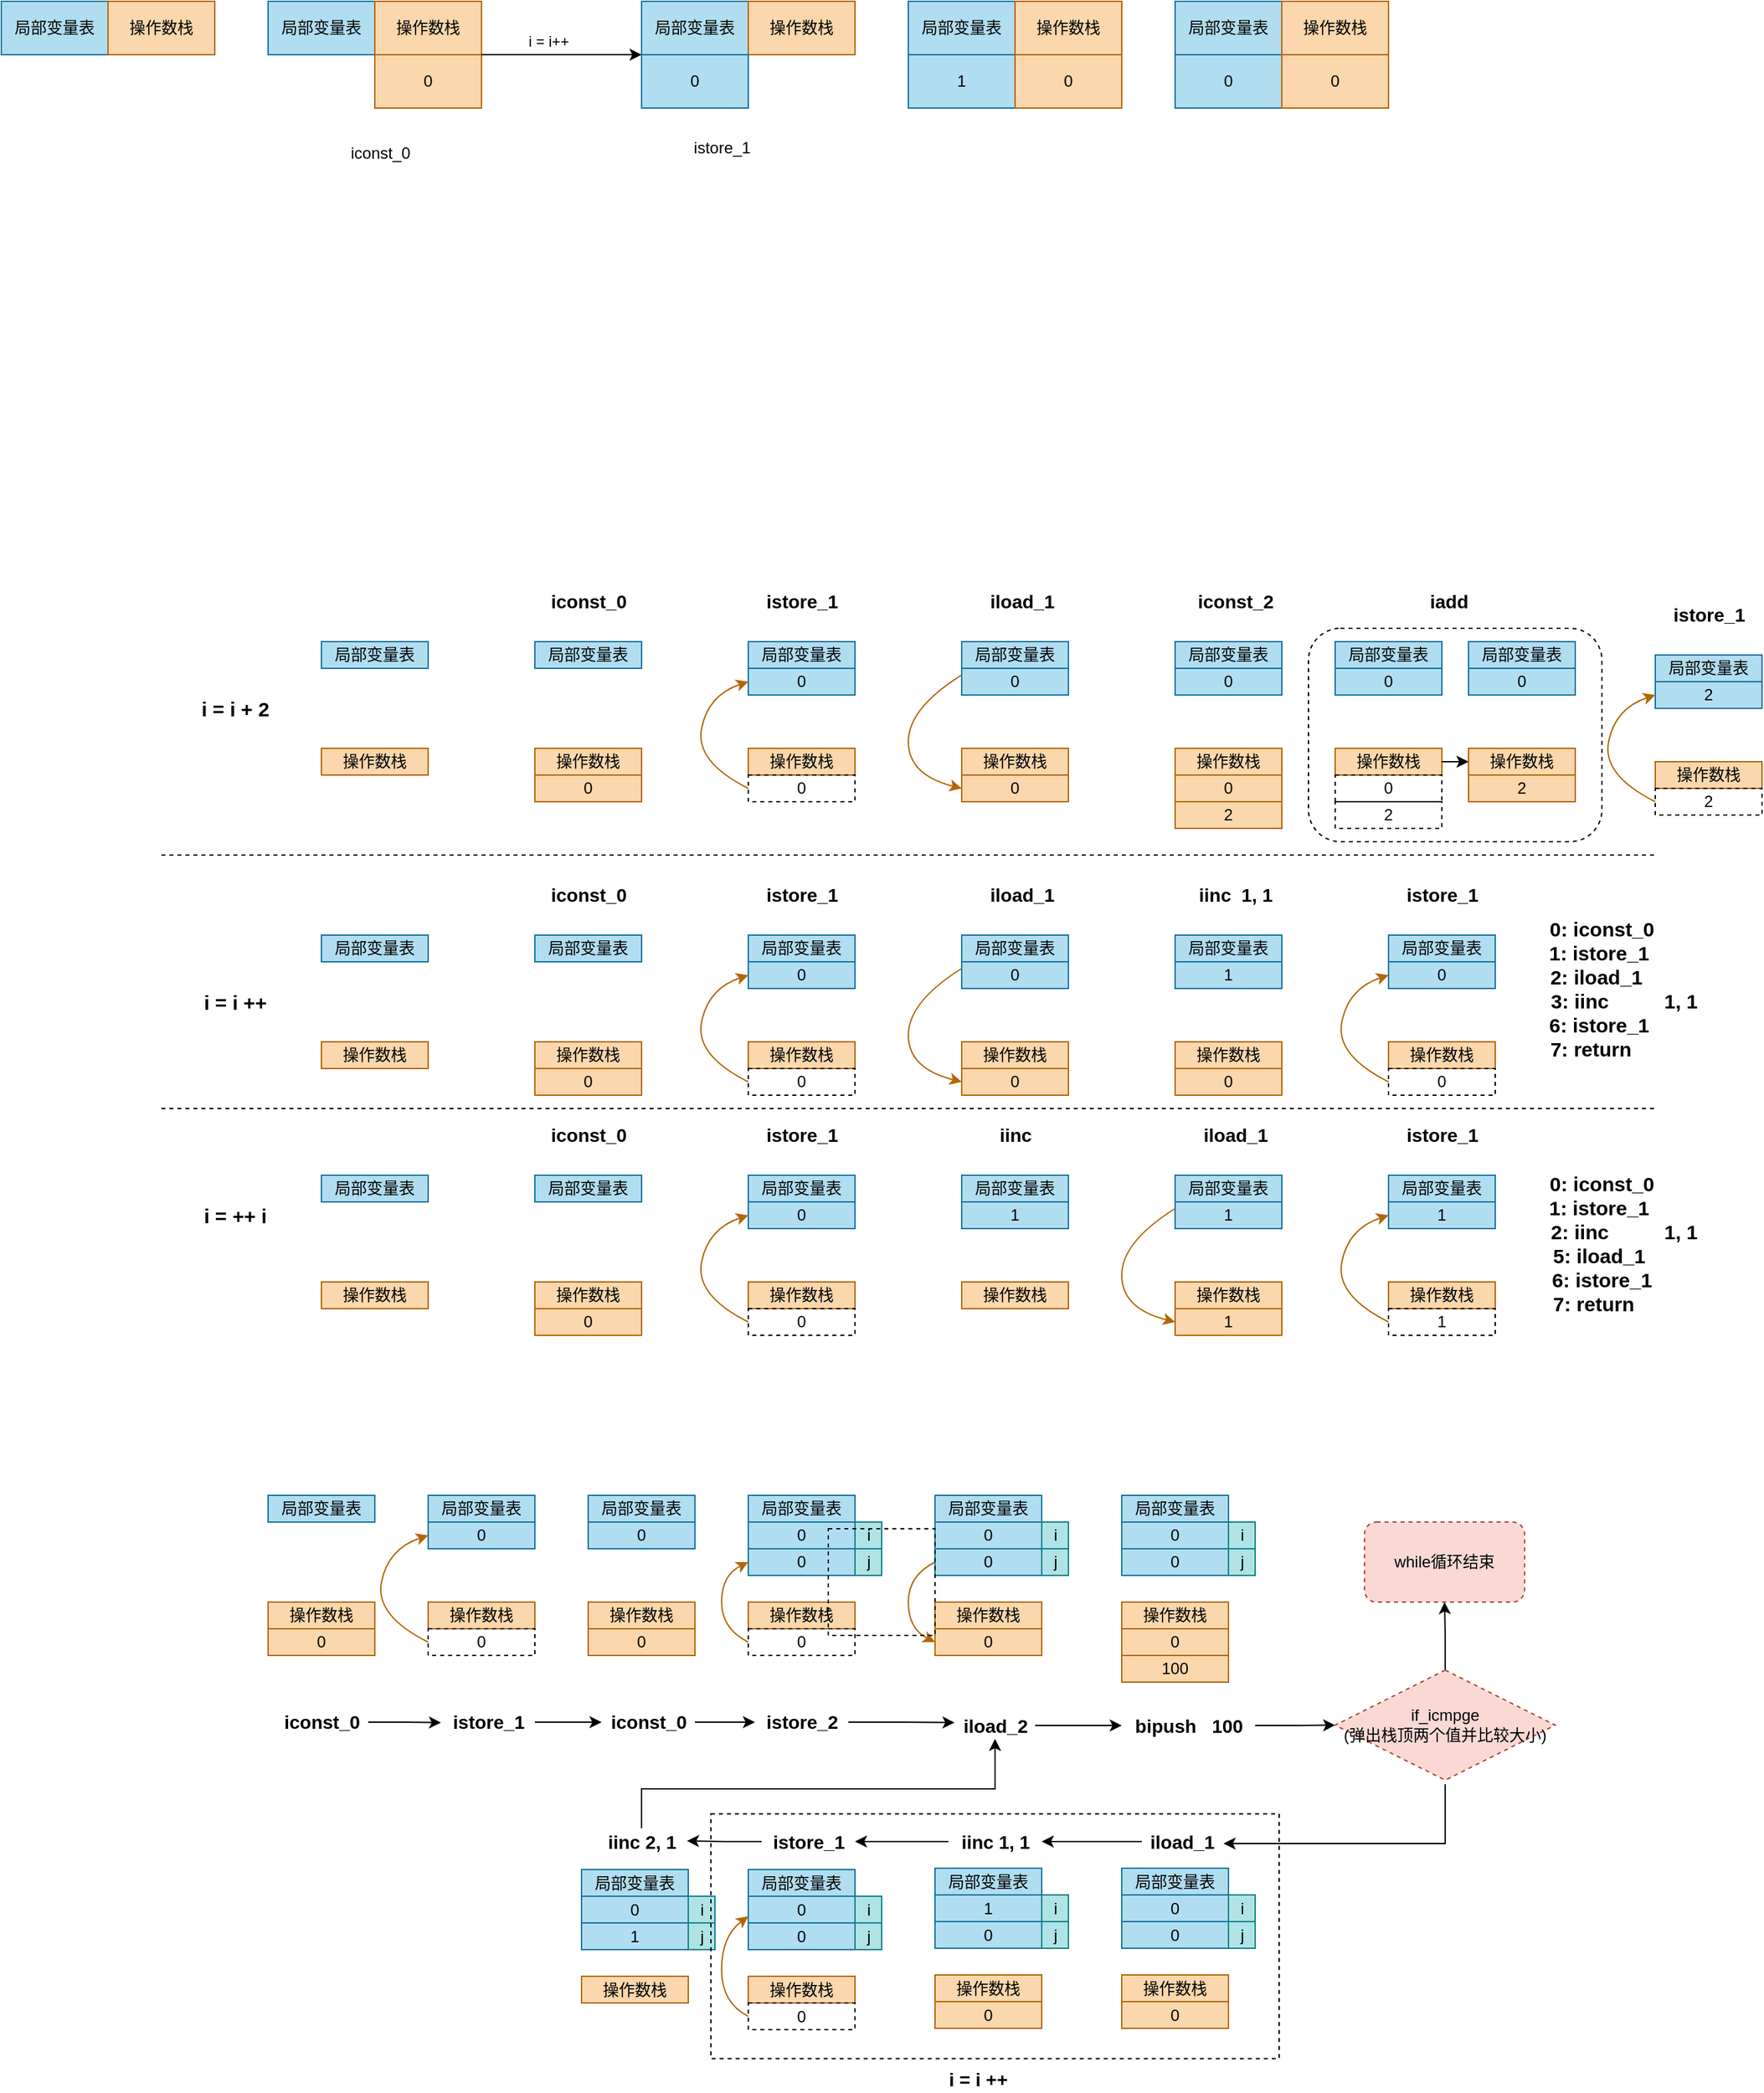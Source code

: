 <mxfile version="14.4.4" type="github">
  <diagram id="mg79W_jOqBWcHlFa8q99" name="Page-1">
    <mxGraphModel dx="4411" dy="810" grid="1" gridSize="10" guides="1" tooltips="1" connect="1" arrows="1" fold="1" page="1" pageScale="1" pageWidth="3300" pageHeight="4681" math="0" shadow="0">
      <root>
        <mxCell id="0" />
        <mxCell id="1" parent="0" />
        <mxCell id="tzSfl47Rc7GnbTvQKxjG-3" value="局部变量表" style="rounded=0;whiteSpace=wrap;html=1;fillColor=#b1ddf0;strokeColor=#10739e;" vertex="1" parent="1">
          <mxGeometry x="160" y="40" width="80" height="40" as="geometry" />
        </mxCell>
        <mxCell id="tzSfl47Rc7GnbTvQKxjG-4" value="操作数栈" style="rounded=0;whiteSpace=wrap;html=1;fillColor=#fad7ac;strokeColor=#b46504;" vertex="1" parent="1">
          <mxGeometry x="240" y="40" width="80" height="40" as="geometry" />
        </mxCell>
        <mxCell id="tzSfl47Rc7GnbTvQKxjG-5" value="0" style="rounded=0;whiteSpace=wrap;html=1;fillColor=#fad7ac;strokeColor=#b46504;" vertex="1" parent="1">
          <mxGeometry x="240" y="80" width="80" height="40" as="geometry" />
        </mxCell>
        <mxCell id="tzSfl47Rc7GnbTvQKxjG-6" value="局部变量表" style="rounded=0;whiteSpace=wrap;html=1;fillColor=#b1ddf0;strokeColor=#10739e;" vertex="1" parent="1">
          <mxGeometry x="440" y="40" width="80" height="40" as="geometry" />
        </mxCell>
        <mxCell id="tzSfl47Rc7GnbTvQKxjG-7" value="操作数栈" style="rounded=0;whiteSpace=wrap;html=1;fillColor=#fad7ac;strokeColor=#b46504;" vertex="1" parent="1">
          <mxGeometry x="520" y="40" width="80" height="40" as="geometry" />
        </mxCell>
        <mxCell id="tzSfl47Rc7GnbTvQKxjG-9" value="0" style="rounded=0;whiteSpace=wrap;html=1;fillColor=#b1ddf0;strokeColor=#10739e;" vertex="1" parent="1">
          <mxGeometry x="440" y="80" width="80" height="40" as="geometry" />
        </mxCell>
        <mxCell id="tzSfl47Rc7GnbTvQKxjG-10" value="局部变量表" style="rounded=0;whiteSpace=wrap;html=1;fillColor=#b1ddf0;strokeColor=#10739e;" vertex="1" parent="1">
          <mxGeometry x="640" y="40" width="80" height="40" as="geometry" />
        </mxCell>
        <mxCell id="tzSfl47Rc7GnbTvQKxjG-11" value="操作数栈" style="rounded=0;whiteSpace=wrap;html=1;fillColor=#fad7ac;strokeColor=#b46504;" vertex="1" parent="1">
          <mxGeometry x="720" y="40" width="80" height="40" as="geometry" />
        </mxCell>
        <mxCell id="tzSfl47Rc7GnbTvQKxjG-12" value="1" style="rounded=0;whiteSpace=wrap;html=1;fillColor=#b1ddf0;strokeColor=#10739e;" vertex="1" parent="1">
          <mxGeometry x="640" y="80" width="80" height="40" as="geometry" />
        </mxCell>
        <mxCell id="tzSfl47Rc7GnbTvQKxjG-14" value="0" style="rounded=0;whiteSpace=wrap;html=1;fillColor=#fad7ac;strokeColor=#b46504;" vertex="1" parent="1">
          <mxGeometry x="720" y="80" width="80" height="40" as="geometry" />
        </mxCell>
        <mxCell id="tzSfl47Rc7GnbTvQKxjG-15" value="局部变量表" style="rounded=0;whiteSpace=wrap;html=1;fillColor=#b1ddf0;strokeColor=#10739e;" vertex="1" parent="1">
          <mxGeometry x="840" y="40" width="80" height="40" as="geometry" />
        </mxCell>
        <mxCell id="tzSfl47Rc7GnbTvQKxjG-16" value="操作数栈" style="rounded=0;whiteSpace=wrap;html=1;fillColor=#fad7ac;strokeColor=#b46504;" vertex="1" parent="1">
          <mxGeometry x="920" y="40" width="80" height="40" as="geometry" />
        </mxCell>
        <mxCell id="tzSfl47Rc7GnbTvQKxjG-17" value="0" style="rounded=0;whiteSpace=wrap;html=1;fillColor=#b1ddf0;strokeColor=#10739e;" vertex="1" parent="1">
          <mxGeometry x="840" y="80" width="80" height="40" as="geometry" />
        </mxCell>
        <mxCell id="tzSfl47Rc7GnbTvQKxjG-18" value="0" style="rounded=0;whiteSpace=wrap;html=1;fillColor=#fad7ac;strokeColor=#b46504;" vertex="1" parent="1">
          <mxGeometry x="920" y="80" width="80" height="40" as="geometry" />
        </mxCell>
        <mxCell id="tzSfl47Rc7GnbTvQKxjG-19" value="" style="endArrow=classic;html=1;exitX=1;exitY=0;exitDx=0;exitDy=0;entryX=0;entryY=0;entryDx=0;entryDy=0;" edge="1" parent="1" source="tzSfl47Rc7GnbTvQKxjG-5" target="tzSfl47Rc7GnbTvQKxjG-9">
          <mxGeometry relative="1" as="geometry">
            <mxPoint x="280" y="190" as="sourcePoint" />
            <mxPoint x="380" y="190" as="targetPoint" />
          </mxGeometry>
        </mxCell>
        <mxCell id="tzSfl47Rc7GnbTvQKxjG-20" value="i = i++" style="edgeLabel;resizable=0;html=1;align=center;verticalAlign=middle;" connectable="0" vertex="1" parent="tzSfl47Rc7GnbTvQKxjG-19">
          <mxGeometry relative="1" as="geometry">
            <mxPoint x="-9.91" y="-10.06" as="offset" />
          </mxGeometry>
        </mxCell>
        <mxCell id="tzSfl47Rc7GnbTvQKxjG-33" value="局部变量表" style="rounded=0;whiteSpace=wrap;html=1;fillColor=#b1ddf0;strokeColor=#10739e;" vertex="1" parent="1">
          <mxGeometry x="-40" y="40" width="80" height="40" as="geometry" />
        </mxCell>
        <mxCell id="tzSfl47Rc7GnbTvQKxjG-34" value="操作数栈" style="rounded=0;whiteSpace=wrap;html=1;fillColor=#fad7ac;strokeColor=#b46504;" vertex="1" parent="1">
          <mxGeometry x="40" y="40" width="80" height="40" as="geometry" />
        </mxCell>
        <mxCell id="tzSfl47Rc7GnbTvQKxjG-35" value="iconst_0" style="text;whiteSpace=wrap;html=1;" vertex="1" parent="1">
          <mxGeometry x="220" y="140" width="70" height="30" as="geometry" />
        </mxCell>
        <mxCell id="tzSfl47Rc7GnbTvQKxjG-36" value="istore_1" style="text;html=1;align=center;verticalAlign=middle;resizable=0;points=[];autosize=1;" vertex="1" parent="1">
          <mxGeometry x="470" y="140" width="60" height="20" as="geometry" />
        </mxCell>
        <mxCell id="tzSfl47Rc7GnbTvQKxjG-37" value="局部变量表" style="rounded=0;whiteSpace=wrap;html=1;fillColor=#b1ddf0;strokeColor=#10739e;" vertex="1" parent="1">
          <mxGeometry x="200" y="740" width="80" height="20" as="geometry" />
        </mxCell>
        <mxCell id="tzSfl47Rc7GnbTvQKxjG-38" value="操作数栈" style="rounded=0;whiteSpace=wrap;html=1;fillColor=#fad7ac;strokeColor=#b46504;" vertex="1" parent="1">
          <mxGeometry x="200" y="820" width="80" height="20" as="geometry" />
        </mxCell>
        <mxCell id="tzSfl47Rc7GnbTvQKxjG-44" value="局部变量表" style="rounded=0;whiteSpace=wrap;html=1;fillColor=#b1ddf0;strokeColor=#10739e;" vertex="1" parent="1">
          <mxGeometry x="360" y="740" width="80" height="20" as="geometry" />
        </mxCell>
        <mxCell id="tzSfl47Rc7GnbTvQKxjG-45" value="操作数栈" style="rounded=0;whiteSpace=wrap;html=1;fillColor=#fad7ac;strokeColor=#b46504;" vertex="1" parent="1">
          <mxGeometry x="360" y="820" width="80" height="20" as="geometry" />
        </mxCell>
        <mxCell id="tzSfl47Rc7GnbTvQKxjG-47" value="0" style="rounded=0;whiteSpace=wrap;html=1;fillColor=#fad7ac;strokeColor=#b46504;" vertex="1" parent="1">
          <mxGeometry x="360" y="840" width="80" height="20" as="geometry" />
        </mxCell>
        <mxCell id="tzSfl47Rc7GnbTvQKxjG-48" value="局部变量表" style="rounded=0;whiteSpace=wrap;html=1;fillColor=#b1ddf0;strokeColor=#10739e;" vertex="1" parent="1">
          <mxGeometry x="520" y="740" width="80" height="20" as="geometry" />
        </mxCell>
        <mxCell id="tzSfl47Rc7GnbTvQKxjG-49" value="操作数栈" style="rounded=0;whiteSpace=wrap;html=1;fillColor=#fad7ac;strokeColor=#b46504;" vertex="1" parent="1">
          <mxGeometry x="520" y="820" width="80" height="20" as="geometry" />
        </mxCell>
        <mxCell id="tzSfl47Rc7GnbTvQKxjG-50" value="0" style="rounded=0;whiteSpace=wrap;html=1;fillColor=none;dashed=1;" vertex="1" parent="1">
          <mxGeometry x="520" y="840" width="80" height="20" as="geometry" />
        </mxCell>
        <mxCell id="tzSfl47Rc7GnbTvQKxjG-51" value="0" style="rounded=0;whiteSpace=wrap;html=1;fillColor=#b1ddf0;strokeColor=#10739e;" vertex="1" parent="1">
          <mxGeometry x="520" y="760" width="80" height="20" as="geometry" />
        </mxCell>
        <mxCell id="tzSfl47Rc7GnbTvQKxjG-52" value="" style="curved=1;endArrow=classic;html=1;exitX=0;exitY=0.5;exitDx=0;exitDy=0;entryX=0;entryY=0.5;entryDx=0;entryDy=0;fillColor=#fad7ac;strokeColor=#b46504;" edge="1" parent="1" source="tzSfl47Rc7GnbTvQKxjG-50" target="tzSfl47Rc7GnbTvQKxjG-51">
          <mxGeometry width="50" height="50" relative="1" as="geometry">
            <mxPoint x="570" y="970" as="sourcePoint" />
            <mxPoint x="510" y="770" as="targetPoint" />
            <Array as="points">
              <mxPoint x="480" y="830" />
              <mxPoint x="490" y="780" />
            </Array>
          </mxGeometry>
        </mxCell>
        <mxCell id="tzSfl47Rc7GnbTvQKxjG-53" value="局部变量表" style="rounded=0;whiteSpace=wrap;html=1;fillColor=#b1ddf0;strokeColor=#10739e;" vertex="1" parent="1">
          <mxGeometry x="680" y="740" width="80" height="20" as="geometry" />
        </mxCell>
        <mxCell id="tzSfl47Rc7GnbTvQKxjG-54" value="操作数栈" style="rounded=0;whiteSpace=wrap;html=1;fillColor=#fad7ac;strokeColor=#b46504;" vertex="1" parent="1">
          <mxGeometry x="680" y="820" width="80" height="20" as="geometry" />
        </mxCell>
        <mxCell id="tzSfl47Rc7GnbTvQKxjG-55" value="0" style="rounded=0;whiteSpace=wrap;html=1;fillColor=#fad7ac;strokeColor=#b46504;" vertex="1" parent="1">
          <mxGeometry x="680" y="840" width="80" height="20" as="geometry" />
        </mxCell>
        <mxCell id="tzSfl47Rc7GnbTvQKxjG-56" value="0" style="rounded=0;whiteSpace=wrap;html=1;fillColor=#b1ddf0;strokeColor=#10739e;" vertex="1" parent="1">
          <mxGeometry x="680" y="760" width="80" height="20" as="geometry" />
        </mxCell>
        <mxCell id="tzSfl47Rc7GnbTvQKxjG-57" value="" style="curved=1;endArrow=classic;html=1;exitX=0;exitY=0.25;exitDx=0;exitDy=0;fillColor=#fad7ac;strokeColor=#b46504;" edge="1" parent="1" source="tzSfl47Rc7GnbTvQKxjG-56">
          <mxGeometry width="50" height="50" relative="1" as="geometry">
            <mxPoint x="730" y="970" as="sourcePoint" />
            <mxPoint x="680" y="850" as="targetPoint" />
            <Array as="points">
              <mxPoint x="640" y="790" />
              <mxPoint x="640" y="840" />
            </Array>
          </mxGeometry>
        </mxCell>
        <mxCell id="tzSfl47Rc7GnbTvQKxjG-58" value="&lt;b&gt;&lt;font style=&quot;font-size: 14px&quot;&gt;iconst_0&lt;/font&gt;&lt;/b&gt;" style="text;html=1;align=center;verticalAlign=middle;resizable=0;points=[];autosize=1;" vertex="1" parent="1">
          <mxGeometry x="365" y="700" width="70" height="20" as="geometry" />
        </mxCell>
        <mxCell id="tzSfl47Rc7GnbTvQKxjG-59" value="&lt;font style=&quot;font-size: 14px&quot;&gt;&lt;b&gt;istore_1&lt;/b&gt;&lt;/font&gt;" style="text;html=1;align=center;verticalAlign=middle;resizable=0;points=[];autosize=1;" vertex="1" parent="1">
          <mxGeometry x="525" y="700" width="70" height="20" as="geometry" />
        </mxCell>
        <mxCell id="tzSfl47Rc7GnbTvQKxjG-60" value="&lt;font style=&quot;font-size: 14px&quot;&gt;&lt;b&gt;iload_1&lt;/b&gt;&lt;/font&gt;" style="text;html=1;align=center;verticalAlign=middle;resizable=0;points=[];autosize=1;" vertex="1" parent="1">
          <mxGeometry x="695" y="700" width="60" height="20" as="geometry" />
        </mxCell>
        <mxCell id="tzSfl47Rc7GnbTvQKxjG-61" value="局部变量表" style="rounded=0;whiteSpace=wrap;html=1;fillColor=#b1ddf0;strokeColor=#10739e;" vertex="1" parent="1">
          <mxGeometry x="840" y="740" width="80" height="20" as="geometry" />
        </mxCell>
        <mxCell id="tzSfl47Rc7GnbTvQKxjG-62" value="操作数栈" style="rounded=0;whiteSpace=wrap;html=1;fillColor=#fad7ac;strokeColor=#b46504;" vertex="1" parent="1">
          <mxGeometry x="840" y="820" width="80" height="20" as="geometry" />
        </mxCell>
        <mxCell id="tzSfl47Rc7GnbTvQKxjG-63" value="0" style="rounded=0;whiteSpace=wrap;html=1;fillColor=#fad7ac;strokeColor=#b46504;" vertex="1" parent="1">
          <mxGeometry x="840" y="840" width="80" height="20" as="geometry" />
        </mxCell>
        <mxCell id="tzSfl47Rc7GnbTvQKxjG-64" value="1" style="rounded=0;whiteSpace=wrap;html=1;fillColor=#b1ddf0;strokeColor=#10739e;" vertex="1" parent="1">
          <mxGeometry x="840" y="760" width="80" height="20" as="geometry" />
        </mxCell>
        <mxCell id="tzSfl47Rc7GnbTvQKxjG-66" value="&lt;font style=&quot;font-size: 14px&quot;&gt;&lt;b&gt;iinc&amp;nbsp; 1, 1&lt;/b&gt;&lt;/font&gt;" style="text;html=1;align=center;verticalAlign=middle;resizable=0;points=[];autosize=1;" vertex="1" parent="1">
          <mxGeometry x="850" y="700" width="70" height="20" as="geometry" />
        </mxCell>
        <mxCell id="tzSfl47Rc7GnbTvQKxjG-67" value="局部变量表" style="rounded=0;whiteSpace=wrap;html=1;fillColor=#b1ddf0;strokeColor=#10739e;" vertex="1" parent="1">
          <mxGeometry x="1000" y="740" width="80" height="20" as="geometry" />
        </mxCell>
        <mxCell id="tzSfl47Rc7GnbTvQKxjG-68" value="操作数栈" style="rounded=0;whiteSpace=wrap;html=1;fillColor=#fad7ac;strokeColor=#b46504;" vertex="1" parent="1">
          <mxGeometry x="1000" y="820" width="80" height="20" as="geometry" />
        </mxCell>
        <mxCell id="tzSfl47Rc7GnbTvQKxjG-69" value="0" style="rounded=0;whiteSpace=wrap;html=1;fillColor=none;dashed=1;" vertex="1" parent="1">
          <mxGeometry x="1000" y="840" width="80" height="20" as="geometry" />
        </mxCell>
        <mxCell id="tzSfl47Rc7GnbTvQKxjG-70" value="0" style="rounded=0;whiteSpace=wrap;html=1;fillColor=#b1ddf0;strokeColor=#10739e;" vertex="1" parent="1">
          <mxGeometry x="1000" y="760" width="80" height="20" as="geometry" />
        </mxCell>
        <mxCell id="tzSfl47Rc7GnbTvQKxjG-71" value="" style="curved=1;endArrow=classic;html=1;exitX=0;exitY=0.5;exitDx=0;exitDy=0;entryX=0;entryY=0.5;entryDx=0;entryDy=0;fillColor=#fad7ac;strokeColor=#b46504;" edge="1" parent="1" source="tzSfl47Rc7GnbTvQKxjG-69" target="tzSfl47Rc7GnbTvQKxjG-70">
          <mxGeometry width="50" height="50" relative="1" as="geometry">
            <mxPoint x="1050" y="970" as="sourcePoint" />
            <mxPoint x="990" y="770" as="targetPoint" />
            <Array as="points">
              <mxPoint x="960" y="830" />
              <mxPoint x="970" y="780" />
            </Array>
          </mxGeometry>
        </mxCell>
        <mxCell id="tzSfl47Rc7GnbTvQKxjG-72" value="&lt;b&gt;&lt;font style=&quot;font-size: 14px&quot;&gt;istore_1&lt;/font&gt;&lt;/b&gt;" style="text;html=1;align=center;verticalAlign=middle;resizable=0;points=[];autosize=1;" vertex="1" parent="1">
          <mxGeometry x="1005" y="700" width="70" height="20" as="geometry" />
        </mxCell>
        <mxCell id="tzSfl47Rc7GnbTvQKxjG-73" value="局部变量表" style="rounded=0;whiteSpace=wrap;html=1;fillColor=#b1ddf0;strokeColor=#10739e;" vertex="1" parent="1">
          <mxGeometry x="200" y="920" width="80" height="20" as="geometry" />
        </mxCell>
        <mxCell id="tzSfl47Rc7GnbTvQKxjG-74" value="操作数栈" style="rounded=0;whiteSpace=wrap;html=1;fillColor=#fad7ac;strokeColor=#b46504;" vertex="1" parent="1">
          <mxGeometry x="200" y="1000" width="80" height="20" as="geometry" />
        </mxCell>
        <mxCell id="tzSfl47Rc7GnbTvQKxjG-75" value="局部变量表" style="rounded=0;whiteSpace=wrap;html=1;fillColor=#b1ddf0;strokeColor=#10739e;" vertex="1" parent="1">
          <mxGeometry x="360" y="920" width="80" height="20" as="geometry" />
        </mxCell>
        <mxCell id="tzSfl47Rc7GnbTvQKxjG-76" value="操作数栈" style="rounded=0;whiteSpace=wrap;html=1;fillColor=#fad7ac;strokeColor=#b46504;" vertex="1" parent="1">
          <mxGeometry x="360" y="1000" width="80" height="20" as="geometry" />
        </mxCell>
        <mxCell id="tzSfl47Rc7GnbTvQKxjG-77" value="0" style="rounded=0;whiteSpace=wrap;html=1;fillColor=#fad7ac;strokeColor=#b46504;" vertex="1" parent="1">
          <mxGeometry x="360" y="1020" width="80" height="20" as="geometry" />
        </mxCell>
        <mxCell id="tzSfl47Rc7GnbTvQKxjG-78" value="局部变量表" style="rounded=0;whiteSpace=wrap;html=1;fillColor=#b1ddf0;strokeColor=#10739e;" vertex="1" parent="1">
          <mxGeometry x="520" y="920" width="80" height="20" as="geometry" />
        </mxCell>
        <mxCell id="tzSfl47Rc7GnbTvQKxjG-79" value="操作数栈" style="rounded=0;whiteSpace=wrap;html=1;fillColor=#fad7ac;strokeColor=#b46504;" vertex="1" parent="1">
          <mxGeometry x="520" y="1000" width="80" height="20" as="geometry" />
        </mxCell>
        <mxCell id="tzSfl47Rc7GnbTvQKxjG-80" value="0" style="rounded=0;whiteSpace=wrap;html=1;fillColor=none;dashed=1;" vertex="1" parent="1">
          <mxGeometry x="520" y="1020" width="80" height="20" as="geometry" />
        </mxCell>
        <mxCell id="tzSfl47Rc7GnbTvQKxjG-81" value="0" style="rounded=0;whiteSpace=wrap;html=1;fillColor=#b1ddf0;strokeColor=#10739e;" vertex="1" parent="1">
          <mxGeometry x="520" y="940" width="80" height="20" as="geometry" />
        </mxCell>
        <mxCell id="tzSfl47Rc7GnbTvQKxjG-82" value="" style="curved=1;endArrow=classic;html=1;exitX=0;exitY=0.5;exitDx=0;exitDy=0;entryX=0;entryY=0.5;entryDx=0;entryDy=0;fillColor=#fad7ac;strokeColor=#b46504;" edge="1" parent="1" source="tzSfl47Rc7GnbTvQKxjG-80" target="tzSfl47Rc7GnbTvQKxjG-81">
          <mxGeometry width="50" height="50" relative="1" as="geometry">
            <mxPoint x="570" y="1150" as="sourcePoint" />
            <mxPoint x="510" y="950" as="targetPoint" />
            <Array as="points">
              <mxPoint x="480" y="1010" />
              <mxPoint x="490" y="960" />
            </Array>
          </mxGeometry>
        </mxCell>
        <mxCell id="tzSfl47Rc7GnbTvQKxjG-83" value="&lt;b&gt;&lt;font style=&quot;font-size: 14px&quot;&gt;iconst_0&lt;/font&gt;&lt;/b&gt;" style="text;html=1;align=center;verticalAlign=middle;resizable=0;points=[];autosize=1;" vertex="1" parent="1">
          <mxGeometry x="365" y="880" width="70" height="20" as="geometry" />
        </mxCell>
        <mxCell id="tzSfl47Rc7GnbTvQKxjG-84" value="&lt;font style=&quot;font-size: 14px&quot;&gt;&lt;b&gt;istore_1&lt;/b&gt;&lt;/font&gt;" style="text;html=1;align=center;verticalAlign=middle;resizable=0;points=[];autosize=1;" vertex="1" parent="1">
          <mxGeometry x="525" y="880" width="70" height="20" as="geometry" />
        </mxCell>
        <mxCell id="tzSfl47Rc7GnbTvQKxjG-85" value="" style="endArrow=none;dashed=1;html=1;" edge="1" parent="1">
          <mxGeometry width="50" height="50" relative="1" as="geometry">
            <mxPoint x="80" y="870" as="sourcePoint" />
            <mxPoint x="1200" y="870" as="targetPoint" />
          </mxGeometry>
        </mxCell>
        <mxCell id="tzSfl47Rc7GnbTvQKxjG-86" value="局部变量表" style="rounded=0;whiteSpace=wrap;html=1;fillColor=#b1ddf0;strokeColor=#10739e;" vertex="1" parent="1">
          <mxGeometry x="680" y="920" width="80" height="20" as="geometry" />
        </mxCell>
        <mxCell id="tzSfl47Rc7GnbTvQKxjG-87" value="操作数栈" style="rounded=0;whiteSpace=wrap;html=1;fillColor=#fad7ac;strokeColor=#b46504;" vertex="1" parent="1">
          <mxGeometry x="680" y="1000" width="80" height="20" as="geometry" />
        </mxCell>
        <mxCell id="tzSfl47Rc7GnbTvQKxjG-89" value="1" style="rounded=0;whiteSpace=wrap;html=1;fillColor=#b1ddf0;strokeColor=#10739e;" vertex="1" parent="1">
          <mxGeometry x="680" y="940" width="80" height="20" as="geometry" />
        </mxCell>
        <mxCell id="tzSfl47Rc7GnbTvQKxjG-90" value="&lt;font style=&quot;font-size: 14px&quot;&gt;&lt;b&gt;iinc&lt;/b&gt;&lt;/font&gt;" style="text;html=1;align=center;verticalAlign=middle;resizable=0;points=[];autosize=1;" vertex="1" parent="1">
          <mxGeometry x="700" y="880" width="40" height="20" as="geometry" />
        </mxCell>
        <mxCell id="tzSfl47Rc7GnbTvQKxjG-91" value="局部变量表" style="rounded=0;whiteSpace=wrap;html=1;fillColor=#b1ddf0;strokeColor=#10739e;" vertex="1" parent="1">
          <mxGeometry x="840" y="920" width="80" height="20" as="geometry" />
        </mxCell>
        <mxCell id="tzSfl47Rc7GnbTvQKxjG-92" value="操作数栈" style="rounded=0;whiteSpace=wrap;html=1;fillColor=#fad7ac;strokeColor=#b46504;" vertex="1" parent="1">
          <mxGeometry x="840" y="1000" width="80" height="20" as="geometry" />
        </mxCell>
        <mxCell id="tzSfl47Rc7GnbTvQKxjG-93" value="1" style="rounded=0;whiteSpace=wrap;html=1;fillColor=#fad7ac;strokeColor=#b46504;" vertex="1" parent="1">
          <mxGeometry x="840" y="1020" width="80" height="20" as="geometry" />
        </mxCell>
        <mxCell id="tzSfl47Rc7GnbTvQKxjG-94" value="1" style="rounded=0;whiteSpace=wrap;html=1;fillColor=#b1ddf0;strokeColor=#10739e;" vertex="1" parent="1">
          <mxGeometry x="840" y="940" width="80" height="20" as="geometry" />
        </mxCell>
        <mxCell id="tzSfl47Rc7GnbTvQKxjG-95" value="" style="curved=1;endArrow=classic;html=1;exitX=0;exitY=0.25;exitDx=0;exitDy=0;fillColor=#fad7ac;strokeColor=#b46504;" edge="1" parent="1" source="tzSfl47Rc7GnbTvQKxjG-94">
          <mxGeometry width="50" height="50" relative="1" as="geometry">
            <mxPoint x="890" y="1150" as="sourcePoint" />
            <mxPoint x="840" y="1030" as="targetPoint" />
            <Array as="points">
              <mxPoint x="800" y="970" />
              <mxPoint x="800" y="1020" />
            </Array>
          </mxGeometry>
        </mxCell>
        <mxCell id="tzSfl47Rc7GnbTvQKxjG-96" value="&lt;font style=&quot;font-size: 14px&quot;&gt;&lt;b&gt;iload_1&lt;/b&gt;&lt;/font&gt;" style="text;html=1;align=center;verticalAlign=middle;resizable=0;points=[];autosize=1;" vertex="1" parent="1">
          <mxGeometry x="855" y="880" width="60" height="20" as="geometry" />
        </mxCell>
        <mxCell id="tzSfl47Rc7GnbTvQKxjG-97" value="局部变量表" style="rounded=0;whiteSpace=wrap;html=1;fillColor=#b1ddf0;strokeColor=#10739e;" vertex="1" parent="1">
          <mxGeometry x="1000" y="920" width="80" height="20" as="geometry" />
        </mxCell>
        <mxCell id="tzSfl47Rc7GnbTvQKxjG-98" value="操作数栈" style="rounded=0;whiteSpace=wrap;html=1;fillColor=#fad7ac;strokeColor=#b46504;" vertex="1" parent="1">
          <mxGeometry x="1000" y="1000" width="80" height="20" as="geometry" />
        </mxCell>
        <mxCell id="tzSfl47Rc7GnbTvQKxjG-99" value="1" style="rounded=0;whiteSpace=wrap;html=1;fillColor=none;dashed=1;" vertex="1" parent="1">
          <mxGeometry x="1000" y="1020" width="80" height="20" as="geometry" />
        </mxCell>
        <mxCell id="tzSfl47Rc7GnbTvQKxjG-100" value="1" style="rounded=0;whiteSpace=wrap;html=1;fillColor=#b1ddf0;strokeColor=#10739e;" vertex="1" parent="1">
          <mxGeometry x="1000" y="940" width="80" height="20" as="geometry" />
        </mxCell>
        <mxCell id="tzSfl47Rc7GnbTvQKxjG-101" value="" style="curved=1;endArrow=classic;html=1;exitX=0;exitY=0.5;exitDx=0;exitDy=0;entryX=0;entryY=0.5;entryDx=0;entryDy=0;fillColor=#fad7ac;strokeColor=#b46504;" edge="1" parent="1" source="tzSfl47Rc7GnbTvQKxjG-99" target="tzSfl47Rc7GnbTvQKxjG-100">
          <mxGeometry width="50" height="50" relative="1" as="geometry">
            <mxPoint x="1050" y="1150" as="sourcePoint" />
            <mxPoint x="990" y="950" as="targetPoint" />
            <Array as="points">
              <mxPoint x="960" y="1010" />
              <mxPoint x="970" y="960" />
            </Array>
          </mxGeometry>
        </mxCell>
        <mxCell id="tzSfl47Rc7GnbTvQKxjG-102" value="&lt;b&gt;&lt;font style=&quot;font-size: 14px&quot;&gt;istore_1&lt;/font&gt;&lt;/b&gt;" style="text;html=1;align=center;verticalAlign=middle;resizable=0;points=[];autosize=1;" vertex="1" parent="1">
          <mxGeometry x="1005" y="880" width="70" height="20" as="geometry" />
        </mxCell>
        <mxCell id="tzSfl47Rc7GnbTvQKxjG-103" value="&lt;b&gt;&lt;font style=&quot;font-size: 15px&quot;&gt;i = i ++&lt;/font&gt;&lt;/b&gt;" style="text;html=1;align=center;verticalAlign=middle;resizable=0;points=[];autosize=1;" vertex="1" parent="1">
          <mxGeometry x="105" y="780" width="60" height="20" as="geometry" />
        </mxCell>
        <mxCell id="tzSfl47Rc7GnbTvQKxjG-104" value="&lt;b&gt;&lt;font style=&quot;font-size: 15px&quot;&gt;i = ++ i&lt;/font&gt;&lt;/b&gt;" style="text;html=1;align=center;verticalAlign=middle;resizable=0;points=[];autosize=1;" vertex="1" parent="1">
          <mxGeometry x="105" y="940" width="60" height="20" as="geometry" />
        </mxCell>
        <mxCell id="tzSfl47Rc7GnbTvQKxjG-105" value="" style="endArrow=none;dashed=1;html=1;" edge="1" parent="1">
          <mxGeometry width="50" height="50" relative="1" as="geometry">
            <mxPoint x="80" y="680" as="sourcePoint" />
            <mxPoint x="1200" y="680" as="targetPoint" />
          </mxGeometry>
        </mxCell>
        <mxCell id="tzSfl47Rc7GnbTvQKxjG-108" value="局部变量表" style="rounded=0;whiteSpace=wrap;html=1;fillColor=#b1ddf0;strokeColor=#10739e;" vertex="1" parent="1">
          <mxGeometry x="200" y="520" width="80" height="20" as="geometry" />
        </mxCell>
        <mxCell id="tzSfl47Rc7GnbTvQKxjG-109" value="操作数栈" style="rounded=0;whiteSpace=wrap;html=1;fillColor=#fad7ac;strokeColor=#b46504;" vertex="1" parent="1">
          <mxGeometry x="200" y="600" width="80" height="20" as="geometry" />
        </mxCell>
        <mxCell id="tzSfl47Rc7GnbTvQKxjG-110" value="局部变量表" style="rounded=0;whiteSpace=wrap;html=1;fillColor=#b1ddf0;strokeColor=#10739e;" vertex="1" parent="1">
          <mxGeometry x="360" y="520" width="80" height="20" as="geometry" />
        </mxCell>
        <mxCell id="tzSfl47Rc7GnbTvQKxjG-111" value="操作数栈" style="rounded=0;whiteSpace=wrap;html=1;fillColor=#fad7ac;strokeColor=#b46504;" vertex="1" parent="1">
          <mxGeometry x="360" y="600" width="80" height="20" as="geometry" />
        </mxCell>
        <mxCell id="tzSfl47Rc7GnbTvQKxjG-112" value="0" style="rounded=0;whiteSpace=wrap;html=1;fillColor=#fad7ac;strokeColor=#b46504;" vertex="1" parent="1">
          <mxGeometry x="360" y="620" width="80" height="20" as="geometry" />
        </mxCell>
        <mxCell id="tzSfl47Rc7GnbTvQKxjG-113" value="局部变量表" style="rounded=0;whiteSpace=wrap;html=1;fillColor=#b1ddf0;strokeColor=#10739e;" vertex="1" parent="1">
          <mxGeometry x="520" y="520" width="80" height="20" as="geometry" />
        </mxCell>
        <mxCell id="tzSfl47Rc7GnbTvQKxjG-114" value="操作数栈" style="rounded=0;whiteSpace=wrap;html=1;fillColor=#fad7ac;strokeColor=#b46504;" vertex="1" parent="1">
          <mxGeometry x="520" y="600" width="80" height="20" as="geometry" />
        </mxCell>
        <mxCell id="tzSfl47Rc7GnbTvQKxjG-115" value="0" style="rounded=0;whiteSpace=wrap;html=1;fillColor=none;dashed=1;" vertex="1" parent="1">
          <mxGeometry x="520" y="620" width="80" height="20" as="geometry" />
        </mxCell>
        <mxCell id="tzSfl47Rc7GnbTvQKxjG-116" value="0" style="rounded=0;whiteSpace=wrap;html=1;fillColor=#b1ddf0;strokeColor=#10739e;" vertex="1" parent="1">
          <mxGeometry x="520" y="540" width="80" height="20" as="geometry" />
        </mxCell>
        <mxCell id="tzSfl47Rc7GnbTvQKxjG-117" value="" style="curved=1;endArrow=classic;html=1;exitX=0;exitY=0.5;exitDx=0;exitDy=0;entryX=0;entryY=0.5;entryDx=0;entryDy=0;fillColor=#fad7ac;strokeColor=#b46504;" edge="1" parent="1" source="tzSfl47Rc7GnbTvQKxjG-115" target="tzSfl47Rc7GnbTvQKxjG-116">
          <mxGeometry width="50" height="50" relative="1" as="geometry">
            <mxPoint x="570" y="750" as="sourcePoint" />
            <mxPoint x="510" y="550" as="targetPoint" />
            <Array as="points">
              <mxPoint x="480" y="610" />
              <mxPoint x="490" y="560" />
            </Array>
          </mxGeometry>
        </mxCell>
        <mxCell id="tzSfl47Rc7GnbTvQKxjG-118" value="&lt;b&gt;&lt;font style=&quot;font-size: 14px&quot;&gt;iconst_0&lt;/font&gt;&lt;/b&gt;" style="text;html=1;align=center;verticalAlign=middle;resizable=0;points=[];autosize=1;" vertex="1" parent="1">
          <mxGeometry x="365" y="480" width="70" height="20" as="geometry" />
        </mxCell>
        <mxCell id="tzSfl47Rc7GnbTvQKxjG-119" value="&lt;font style=&quot;font-size: 14px&quot;&gt;&lt;b&gt;istore_1&lt;/b&gt;&lt;/font&gt;" style="text;html=1;align=center;verticalAlign=middle;resizable=0;points=[];autosize=1;" vertex="1" parent="1">
          <mxGeometry x="525" y="480" width="70" height="20" as="geometry" />
        </mxCell>
        <mxCell id="tzSfl47Rc7GnbTvQKxjG-120" value="&lt;b&gt;&lt;font style=&quot;font-size: 15px&quot;&gt;i = i + 2&lt;/font&gt;&lt;/b&gt;" style="text;html=1;align=center;verticalAlign=middle;resizable=0;points=[];autosize=1;" vertex="1" parent="1">
          <mxGeometry x="100" y="560" width="70" height="20" as="geometry" />
        </mxCell>
        <mxCell id="tzSfl47Rc7GnbTvQKxjG-121" value="局部变量表" style="rounded=0;whiteSpace=wrap;html=1;fillColor=#b1ddf0;strokeColor=#10739e;" vertex="1" parent="1">
          <mxGeometry x="680" y="520" width="80" height="20" as="geometry" />
        </mxCell>
        <mxCell id="tzSfl47Rc7GnbTvQKxjG-122" value="操作数栈" style="rounded=0;whiteSpace=wrap;html=1;fillColor=#fad7ac;strokeColor=#b46504;" vertex="1" parent="1">
          <mxGeometry x="680" y="600" width="80" height="20" as="geometry" />
        </mxCell>
        <mxCell id="tzSfl47Rc7GnbTvQKxjG-123" value="0" style="rounded=0;whiteSpace=wrap;html=1;fillColor=#fad7ac;strokeColor=#b46504;" vertex="1" parent="1">
          <mxGeometry x="680" y="620" width="80" height="20" as="geometry" />
        </mxCell>
        <mxCell id="tzSfl47Rc7GnbTvQKxjG-124" value="0" style="rounded=0;whiteSpace=wrap;html=1;fillColor=#b1ddf0;strokeColor=#10739e;" vertex="1" parent="1">
          <mxGeometry x="680" y="540" width="80" height="20" as="geometry" />
        </mxCell>
        <mxCell id="tzSfl47Rc7GnbTvQKxjG-125" value="" style="curved=1;endArrow=classic;html=1;exitX=0;exitY=0.25;exitDx=0;exitDy=0;fillColor=#fad7ac;strokeColor=#b46504;" edge="1" parent="1" source="tzSfl47Rc7GnbTvQKxjG-124">
          <mxGeometry width="50" height="50" relative="1" as="geometry">
            <mxPoint x="730" y="750" as="sourcePoint" />
            <mxPoint x="680" y="630" as="targetPoint" />
            <Array as="points">
              <mxPoint x="640" y="570" />
              <mxPoint x="640" y="620" />
            </Array>
          </mxGeometry>
        </mxCell>
        <mxCell id="tzSfl47Rc7GnbTvQKxjG-126" value="&lt;b&gt;&lt;font style=&quot;font-size: 14px&quot;&gt;iload_1&lt;/font&gt;&lt;/b&gt;" style="text;html=1;align=center;verticalAlign=middle;resizable=0;points=[];autosize=1;" vertex="1" parent="1">
          <mxGeometry x="695" y="480" width="60" height="20" as="geometry" />
        </mxCell>
        <mxCell id="tzSfl47Rc7GnbTvQKxjG-127" value="局部变量表" style="rounded=0;whiteSpace=wrap;html=1;fillColor=#b1ddf0;strokeColor=#10739e;" vertex="1" parent="1">
          <mxGeometry x="840" y="520" width="80" height="20" as="geometry" />
        </mxCell>
        <mxCell id="tzSfl47Rc7GnbTvQKxjG-128" value="操作数栈" style="rounded=0;whiteSpace=wrap;html=1;fillColor=#fad7ac;strokeColor=#b46504;" vertex="1" parent="1">
          <mxGeometry x="840" y="600" width="80" height="20" as="geometry" />
        </mxCell>
        <mxCell id="tzSfl47Rc7GnbTvQKxjG-129" value="0" style="rounded=0;whiteSpace=wrap;html=1;fillColor=#fad7ac;strokeColor=#b46504;" vertex="1" parent="1">
          <mxGeometry x="840" y="620" width="80" height="20" as="geometry" />
        </mxCell>
        <mxCell id="tzSfl47Rc7GnbTvQKxjG-130" value="0" style="rounded=0;whiteSpace=wrap;html=1;fillColor=#b1ddf0;strokeColor=#10739e;" vertex="1" parent="1">
          <mxGeometry x="840" y="540" width="80" height="20" as="geometry" />
        </mxCell>
        <mxCell id="tzSfl47Rc7GnbTvQKxjG-132" value="&lt;b&gt;&lt;font style=&quot;font-size: 14px&quot;&gt;iconst_2&lt;/font&gt;&lt;/b&gt;" style="text;html=1;align=center;verticalAlign=middle;resizable=0;points=[];autosize=1;" vertex="1" parent="1">
          <mxGeometry x="850" y="480" width="70" height="20" as="geometry" />
        </mxCell>
        <mxCell id="tzSfl47Rc7GnbTvQKxjG-133" value="2" style="rounded=0;whiteSpace=wrap;html=1;fillColor=#fad7ac;strokeColor=#b46504;" vertex="1" parent="1">
          <mxGeometry x="840" y="640" width="80" height="20" as="geometry" />
        </mxCell>
        <mxCell id="tzSfl47Rc7GnbTvQKxjG-134" value="局部变量表" style="rounded=0;whiteSpace=wrap;html=1;fillColor=#b1ddf0;strokeColor=#10739e;" vertex="1" parent="1">
          <mxGeometry x="960" y="520" width="80" height="20" as="geometry" />
        </mxCell>
        <mxCell id="tzSfl47Rc7GnbTvQKxjG-135" value="操作数栈" style="rounded=0;whiteSpace=wrap;html=1;fillColor=#fad7ac;strokeColor=#b46504;" vertex="1" parent="1">
          <mxGeometry x="960" y="600" width="80" height="20" as="geometry" />
        </mxCell>
        <mxCell id="tzSfl47Rc7GnbTvQKxjG-136" value="0" style="rounded=0;whiteSpace=wrap;html=1;fillColor=none;dashed=1;" vertex="1" parent="1">
          <mxGeometry x="960" y="620" width="80" height="20" as="geometry" />
        </mxCell>
        <mxCell id="tzSfl47Rc7GnbTvQKxjG-137" value="0" style="rounded=0;whiteSpace=wrap;html=1;fillColor=#b1ddf0;strokeColor=#10739e;" vertex="1" parent="1">
          <mxGeometry x="960" y="540" width="80" height="20" as="geometry" />
        </mxCell>
        <mxCell id="tzSfl47Rc7GnbTvQKxjG-138" value="&lt;b&gt;&lt;font style=&quot;font-size: 14px&quot;&gt;iadd&lt;/font&gt;&lt;/b&gt;" style="text;html=1;align=center;verticalAlign=middle;resizable=0;points=[];autosize=1;" vertex="1" parent="1">
          <mxGeometry x="1025" y="480" width="40" height="20" as="geometry" />
        </mxCell>
        <mxCell id="tzSfl47Rc7GnbTvQKxjG-139" value="2" style="rounded=0;whiteSpace=wrap;html=1;fillColor=none;dashed=1;" vertex="1" parent="1">
          <mxGeometry x="960" y="640" width="80" height="20" as="geometry" />
        </mxCell>
        <mxCell id="tzSfl47Rc7GnbTvQKxjG-140" value="局部变量表" style="rounded=0;whiteSpace=wrap;html=1;fillColor=#b1ddf0;strokeColor=#10739e;" vertex="1" parent="1">
          <mxGeometry x="1060" y="520" width="80" height="20" as="geometry" />
        </mxCell>
        <mxCell id="tzSfl47Rc7GnbTvQKxjG-141" value="操作数栈" style="rounded=0;whiteSpace=wrap;html=1;fillColor=#fad7ac;strokeColor=#b46504;" vertex="1" parent="1">
          <mxGeometry x="1060" y="600" width="80" height="20" as="geometry" />
        </mxCell>
        <mxCell id="tzSfl47Rc7GnbTvQKxjG-142" value="2" style="rounded=0;whiteSpace=wrap;html=1;fillColor=#fad7ac;strokeColor=#b46504;" vertex="1" parent="1">
          <mxGeometry x="1060" y="620" width="80" height="20" as="geometry" />
        </mxCell>
        <mxCell id="tzSfl47Rc7GnbTvQKxjG-143" value="0" style="rounded=0;whiteSpace=wrap;html=1;fillColor=#b1ddf0;strokeColor=#10739e;" vertex="1" parent="1">
          <mxGeometry x="1060" y="540" width="80" height="20" as="geometry" />
        </mxCell>
        <mxCell id="tzSfl47Rc7GnbTvQKxjG-145" value="" style="endArrow=classic;html=1;entryX=0;entryY=0.5;entryDx=0;entryDy=0;exitX=1;exitY=0.5;exitDx=0;exitDy=0;" edge="1" parent="1" source="tzSfl47Rc7GnbTvQKxjG-135" target="tzSfl47Rc7GnbTvQKxjG-141">
          <mxGeometry width="50" height="50" relative="1" as="geometry">
            <mxPoint x="980" y="620" as="sourcePoint" />
            <mxPoint x="1060" y="640" as="targetPoint" />
          </mxGeometry>
        </mxCell>
        <mxCell id="tzSfl47Rc7GnbTvQKxjG-146" value="" style="rounded=1;whiteSpace=wrap;html=1;dashed=1;fillColor=none;" vertex="1" parent="1">
          <mxGeometry x="940" y="510" width="220" height="160" as="geometry" />
        </mxCell>
        <mxCell id="tzSfl47Rc7GnbTvQKxjG-147" value="局部变量表" style="rounded=0;whiteSpace=wrap;html=1;fillColor=#b1ddf0;strokeColor=#10739e;" vertex="1" parent="1">
          <mxGeometry x="1200" y="530" width="80" height="20" as="geometry" />
        </mxCell>
        <mxCell id="tzSfl47Rc7GnbTvQKxjG-148" value="操作数栈" style="rounded=0;whiteSpace=wrap;html=1;fillColor=#fad7ac;strokeColor=#b46504;" vertex="1" parent="1">
          <mxGeometry x="1200" y="610" width="80" height="20" as="geometry" />
        </mxCell>
        <mxCell id="tzSfl47Rc7GnbTvQKxjG-149" value="2" style="rounded=0;whiteSpace=wrap;html=1;fillColor=none;dashed=1;" vertex="1" parent="1">
          <mxGeometry x="1200" y="630" width="80" height="20" as="geometry" />
        </mxCell>
        <mxCell id="tzSfl47Rc7GnbTvQKxjG-150" value="2" style="rounded=0;whiteSpace=wrap;html=1;fillColor=#b1ddf0;strokeColor=#10739e;" vertex="1" parent="1">
          <mxGeometry x="1200" y="550" width="80" height="20" as="geometry" />
        </mxCell>
        <mxCell id="tzSfl47Rc7GnbTvQKxjG-151" value="" style="curved=1;endArrow=classic;html=1;exitX=0;exitY=0.5;exitDx=0;exitDy=0;entryX=0;entryY=0.5;entryDx=0;entryDy=0;fillColor=#fad7ac;strokeColor=#b46504;" edge="1" parent="1" source="tzSfl47Rc7GnbTvQKxjG-149" target="tzSfl47Rc7GnbTvQKxjG-150">
          <mxGeometry width="50" height="50" relative="1" as="geometry">
            <mxPoint x="1250" y="760" as="sourcePoint" />
            <mxPoint x="1190" y="560" as="targetPoint" />
            <Array as="points">
              <mxPoint x="1160" y="620" />
              <mxPoint x="1170" y="570" />
            </Array>
          </mxGeometry>
        </mxCell>
        <mxCell id="tzSfl47Rc7GnbTvQKxjG-152" value="&lt;b&gt;&lt;font style=&quot;font-size: 14px&quot;&gt;istore_1&lt;/font&gt;&lt;/b&gt;" style="text;html=1;align=center;verticalAlign=middle;resizable=0;points=[];autosize=1;" vertex="1" parent="1">
          <mxGeometry x="1205" y="490" width="70" height="20" as="geometry" />
        </mxCell>
        <mxCell id="tzSfl47Rc7GnbTvQKxjG-153" value="&lt;div style=&quot;font-size: 15px&quot;&gt;&lt;b&gt;&lt;font style=&quot;font-size: 15px&quot;&gt;&amp;nbsp; &amp;nbsp; &amp;nbsp; &amp;nbsp;0: iconst_0&lt;/font&gt;&lt;/b&gt;&lt;/div&gt;&lt;div style=&quot;font-size: 15px&quot;&gt;&lt;b&gt;&lt;font style=&quot;font-size: 15px&quot;&gt;&amp;nbsp; &amp;nbsp; &amp;nbsp; 1: istore_1&lt;/font&gt;&lt;/b&gt;&lt;/div&gt;&lt;div style=&quot;font-size: 15px&quot;&gt;&lt;b&gt;&lt;font style=&quot;font-size: 15px&quot;&gt;&amp;nbsp; &amp;nbsp; &amp;nbsp; &amp;nbsp; &amp;nbsp; &amp;nbsp; &amp;nbsp; &amp;nbsp;2: iinc&amp;nbsp; &amp;nbsp; &amp;nbsp; &amp;nbsp; &amp;nbsp; 1, 1&lt;/font&gt;&lt;/b&gt;&lt;/div&gt;&lt;div style=&quot;font-size: 15px&quot;&gt;&lt;b&gt;&lt;font style=&quot;font-size: 15px&quot;&gt;&amp;nbsp; &amp;nbsp; &amp;nbsp; 5: iload_1&lt;/font&gt;&lt;/b&gt;&lt;/div&gt;&lt;div style=&quot;font-size: 15px&quot;&gt;&lt;b&gt;&lt;font style=&quot;font-size: 15px&quot;&gt;&amp;nbsp; &amp;nbsp; &amp;nbsp; &amp;nbsp;6: istore_1&lt;/font&gt;&lt;/b&gt;&lt;/div&gt;&lt;div style=&quot;font-size: 15px&quot;&gt;&lt;b&gt;&lt;font style=&quot;font-size: 15px&quot;&gt;&amp;nbsp; &amp;nbsp; 7: return&lt;/font&gt;&lt;/b&gt;&lt;/div&gt;&lt;div style=&quot;font-size: 15px&quot;&gt;&lt;br&gt;&lt;/div&gt;" style="text;html=1;align=center;verticalAlign=middle;resizable=0;points=[];autosize=1;" vertex="1" parent="1">
          <mxGeometry x="1050" y="930" width="190" height="100" as="geometry" />
        </mxCell>
        <mxCell id="tzSfl47Rc7GnbTvQKxjG-154" value="&lt;div style=&quot;font-size: 15px&quot;&gt;&lt;div&gt;&lt;b&gt;&amp;nbsp; &amp;nbsp; &amp;nbsp; &amp;nbsp;0: iconst_0&lt;/b&gt;&lt;/div&gt;&lt;div&gt;&lt;b&gt;&amp;nbsp; &amp;nbsp; &amp;nbsp; 1: istore_1&lt;/b&gt;&lt;/div&gt;&lt;div&gt;&lt;b&gt;&amp;nbsp; &amp;nbsp; &amp;nbsp;2: iload_1&lt;/b&gt;&lt;/div&gt;&lt;div&gt;&lt;b&gt;&amp;nbsp; &amp;nbsp; &amp;nbsp; &amp;nbsp; &amp;nbsp; &amp;nbsp; &amp;nbsp; &amp;nbsp;3: iinc&amp;nbsp; &amp;nbsp; &amp;nbsp; &amp;nbsp; &amp;nbsp; 1, 1&lt;/b&gt;&lt;/div&gt;&lt;div&gt;&lt;b&gt;&amp;nbsp; &amp;nbsp; &amp;nbsp; 6: istore_1&lt;/b&gt;&lt;/div&gt;&lt;div&gt;&lt;b&gt;&amp;nbsp; &amp;nbsp;7: return&lt;/b&gt;&lt;/div&gt;&lt;/div&gt;" style="text;html=1;align=center;verticalAlign=middle;resizable=0;points=[];autosize=1;" vertex="1" parent="1">
          <mxGeometry x="1050" y="735" width="190" height="90" as="geometry" />
        </mxCell>
        <mxCell id="tzSfl47Rc7GnbTvQKxjG-166" value="局部变量表" style="rounded=0;whiteSpace=wrap;html=1;fillColor=#b1ddf0;strokeColor=#10739e;" vertex="1" parent="1">
          <mxGeometry x="160" y="1160" width="80" height="20" as="geometry" />
        </mxCell>
        <mxCell id="tzSfl47Rc7GnbTvQKxjG-167" value="操作数栈" style="rounded=0;whiteSpace=wrap;html=1;fillColor=#fad7ac;strokeColor=#b46504;" vertex="1" parent="1">
          <mxGeometry x="160" y="1240" width="80" height="20" as="geometry" />
        </mxCell>
        <mxCell id="tzSfl47Rc7GnbTvQKxjG-168" value="0" style="rounded=0;whiteSpace=wrap;html=1;fillColor=#fad7ac;strokeColor=#b46504;" vertex="1" parent="1">
          <mxGeometry x="160" y="1260" width="80" height="20" as="geometry" />
        </mxCell>
        <mxCell id="tzSfl47Rc7GnbTvQKxjG-169" value="局部变量表" style="rounded=0;whiteSpace=wrap;html=1;fillColor=#b1ddf0;strokeColor=#10739e;" vertex="1" parent="1">
          <mxGeometry x="280" y="1160" width="80" height="20" as="geometry" />
        </mxCell>
        <mxCell id="tzSfl47Rc7GnbTvQKxjG-170" value="操作数栈" style="rounded=0;whiteSpace=wrap;html=1;fillColor=#fad7ac;strokeColor=#b46504;" vertex="1" parent="1">
          <mxGeometry x="280" y="1240" width="80" height="20" as="geometry" />
        </mxCell>
        <mxCell id="tzSfl47Rc7GnbTvQKxjG-171" value="0" style="rounded=0;whiteSpace=wrap;html=1;fillColor=none;dashed=1;" vertex="1" parent="1">
          <mxGeometry x="280" y="1260" width="80" height="20" as="geometry" />
        </mxCell>
        <mxCell id="tzSfl47Rc7GnbTvQKxjG-172" value="0" style="rounded=0;whiteSpace=wrap;html=1;fillColor=#b1ddf0;strokeColor=#10739e;" vertex="1" parent="1">
          <mxGeometry x="280" y="1180" width="80" height="20" as="geometry" />
        </mxCell>
        <mxCell id="tzSfl47Rc7GnbTvQKxjG-173" value="" style="curved=1;endArrow=classic;html=1;exitX=0;exitY=0.5;exitDx=0;exitDy=0;entryX=0;entryY=0.5;entryDx=0;entryDy=0;fillColor=#fad7ac;strokeColor=#b46504;" edge="1" parent="1" source="tzSfl47Rc7GnbTvQKxjG-171" target="tzSfl47Rc7GnbTvQKxjG-172">
          <mxGeometry width="50" height="50" relative="1" as="geometry">
            <mxPoint x="330" y="1390" as="sourcePoint" />
            <mxPoint x="270" y="1190" as="targetPoint" />
            <Array as="points">
              <mxPoint x="240" y="1250" />
              <mxPoint x="250" y="1200" />
            </Array>
          </mxGeometry>
        </mxCell>
        <mxCell id="tzSfl47Rc7GnbTvQKxjG-262" style="edgeStyle=orthogonalEdgeStyle;rounded=0;orthogonalLoop=1;jettySize=auto;html=1;entryX=-0.005;entryY=0.517;entryDx=0;entryDy=0;entryPerimeter=0;" edge="1" parent="1" source="tzSfl47Rc7GnbTvQKxjG-174" target="tzSfl47Rc7GnbTvQKxjG-175">
          <mxGeometry relative="1" as="geometry" />
        </mxCell>
        <mxCell id="tzSfl47Rc7GnbTvQKxjG-174" value="&lt;b&gt;&lt;font style=&quot;font-size: 14px&quot;&gt;iconst_0&lt;/font&gt;&lt;/b&gt;" style="text;html=1;align=center;verticalAlign=middle;resizable=0;points=[];autosize=1;" vertex="1" parent="1">
          <mxGeometry x="165" y="1320" width="70" height="20" as="geometry" />
        </mxCell>
        <mxCell id="tzSfl47Rc7GnbTvQKxjG-263" style="edgeStyle=orthogonalEdgeStyle;rounded=0;orthogonalLoop=1;jettySize=auto;html=1;" edge="1" parent="1" source="tzSfl47Rc7GnbTvQKxjG-175" target="tzSfl47Rc7GnbTvQKxjG-184">
          <mxGeometry relative="1" as="geometry" />
        </mxCell>
        <mxCell id="tzSfl47Rc7GnbTvQKxjG-175" value="&lt;font style=&quot;font-size: 14px&quot;&gt;&lt;b&gt;istore_1&lt;/b&gt;&lt;/font&gt;" style="text;html=1;align=center;verticalAlign=middle;resizable=0;points=[];autosize=1;" vertex="1" parent="1">
          <mxGeometry x="290" y="1320" width="70" height="20" as="geometry" />
        </mxCell>
        <mxCell id="tzSfl47Rc7GnbTvQKxjG-176" value="局部变量表" style="rounded=0;whiteSpace=wrap;html=1;fillColor=#b1ddf0;strokeColor=#10739e;" vertex="1" parent="1">
          <mxGeometry x="400" y="1160" width="80" height="20" as="geometry" />
        </mxCell>
        <mxCell id="tzSfl47Rc7GnbTvQKxjG-177" value="操作数栈" style="rounded=0;whiteSpace=wrap;html=1;fillColor=#fad7ac;strokeColor=#b46504;" vertex="1" parent="1">
          <mxGeometry x="400" y="1240" width="80" height="20" as="geometry" />
        </mxCell>
        <mxCell id="tzSfl47Rc7GnbTvQKxjG-178" value="0" style="rounded=0;whiteSpace=wrap;html=1;fillColor=#fad7ac;strokeColor=#b46504;" vertex="1" parent="1">
          <mxGeometry x="400" y="1260" width="80" height="20" as="geometry" />
        </mxCell>
        <mxCell id="tzSfl47Rc7GnbTvQKxjG-179" value="局部变量表" style="rounded=0;whiteSpace=wrap;html=1;fillColor=#b1ddf0;strokeColor=#10739e;" vertex="1" parent="1">
          <mxGeometry x="520" y="1160" width="80" height="20" as="geometry" />
        </mxCell>
        <mxCell id="tzSfl47Rc7GnbTvQKxjG-180" value="操作数栈" style="rounded=0;whiteSpace=wrap;html=1;fillColor=#fad7ac;strokeColor=#b46504;" vertex="1" parent="1">
          <mxGeometry x="520" y="1240" width="80" height="20" as="geometry" />
        </mxCell>
        <mxCell id="tzSfl47Rc7GnbTvQKxjG-181" value="0" style="rounded=0;whiteSpace=wrap;html=1;fillColor=none;dashed=1;" vertex="1" parent="1">
          <mxGeometry x="520" y="1260" width="80" height="20" as="geometry" />
        </mxCell>
        <mxCell id="tzSfl47Rc7GnbTvQKxjG-182" value="0" style="rounded=0;whiteSpace=wrap;html=1;fillColor=#b1ddf0;strokeColor=#10739e;" vertex="1" parent="1">
          <mxGeometry x="520" y="1180" width="80" height="20" as="geometry" />
        </mxCell>
        <mxCell id="tzSfl47Rc7GnbTvQKxjG-183" value="" style="curved=1;endArrow=classic;html=1;exitX=0;exitY=0.5;exitDx=0;exitDy=0;entryX=0;entryY=0.5;entryDx=0;entryDy=0;fillColor=#fad7ac;strokeColor=#b46504;" edge="1" parent="1" source="tzSfl47Rc7GnbTvQKxjG-181" target="tzSfl47Rc7GnbTvQKxjG-186">
          <mxGeometry width="50" height="50" relative="1" as="geometry">
            <mxPoint x="570" y="1390" as="sourcePoint" />
            <mxPoint x="510" y="1190" as="targetPoint" />
            <Array as="points">
              <mxPoint x="500" y="1260" />
              <mxPoint x="500" y="1220" />
            </Array>
          </mxGeometry>
        </mxCell>
        <mxCell id="tzSfl47Rc7GnbTvQKxjG-264" style="edgeStyle=orthogonalEdgeStyle;rounded=0;orthogonalLoop=1;jettySize=auto;html=1;" edge="1" parent="1" source="tzSfl47Rc7GnbTvQKxjG-184" target="tzSfl47Rc7GnbTvQKxjG-185">
          <mxGeometry relative="1" as="geometry" />
        </mxCell>
        <mxCell id="tzSfl47Rc7GnbTvQKxjG-184" value="&lt;b&gt;&lt;font style=&quot;font-size: 14px&quot;&gt;iconst_0&lt;/font&gt;&lt;/b&gt;" style="text;html=1;align=center;verticalAlign=middle;resizable=0;points=[];autosize=1;" vertex="1" parent="1">
          <mxGeometry x="410" y="1320" width="70" height="20" as="geometry" />
        </mxCell>
        <mxCell id="tzSfl47Rc7GnbTvQKxjG-265" style="edgeStyle=orthogonalEdgeStyle;rounded=0;orthogonalLoop=1;jettySize=auto;html=1;entryX=-0.006;entryY=0.392;entryDx=0;entryDy=0;entryPerimeter=0;" edge="1" parent="1" source="tzSfl47Rc7GnbTvQKxjG-185" target="tzSfl47Rc7GnbTvQKxjG-192">
          <mxGeometry relative="1" as="geometry" />
        </mxCell>
        <mxCell id="tzSfl47Rc7GnbTvQKxjG-185" value="&lt;font style=&quot;font-size: 14px&quot;&gt;&lt;b&gt;istore_2&lt;/b&gt;&lt;/font&gt;" style="text;html=1;align=center;verticalAlign=middle;resizable=0;points=[];autosize=1;" vertex="1" parent="1">
          <mxGeometry x="525" y="1320" width="70" height="20" as="geometry" />
        </mxCell>
        <mxCell id="tzSfl47Rc7GnbTvQKxjG-186" value="0" style="rounded=0;whiteSpace=wrap;html=1;fillColor=#b1ddf0;strokeColor=#10739e;" vertex="1" parent="1">
          <mxGeometry x="520" y="1200" width="80" height="20" as="geometry" />
        </mxCell>
        <mxCell id="tzSfl47Rc7GnbTvQKxjG-188" value="操作数栈" style="rounded=0;whiteSpace=wrap;html=1;fillColor=#fad7ac;strokeColor=#b46504;" vertex="1" parent="1">
          <mxGeometry x="660" y="1240" width="80" height="20" as="geometry" />
        </mxCell>
        <mxCell id="tzSfl47Rc7GnbTvQKxjG-189" value="0" style="rounded=0;whiteSpace=wrap;html=1;fillColor=#fad7ac;strokeColor=#b46504;" vertex="1" parent="1">
          <mxGeometry x="660" y="1260" width="80" height="20" as="geometry" />
        </mxCell>
        <mxCell id="tzSfl47Rc7GnbTvQKxjG-191" value="" style="curved=1;endArrow=classic;html=1;exitX=0;exitY=0.5;exitDx=0;exitDy=0;fillColor=#fad7ac;strokeColor=#b46504;entryX=0;entryY=0.5;entryDx=0;entryDy=0;" edge="1" parent="1" source="tzSfl47Rc7GnbTvQKxjG-195" target="tzSfl47Rc7GnbTvQKxjG-189">
          <mxGeometry width="50" height="50" relative="1" as="geometry">
            <mxPoint x="1020" y="985" as="sourcePoint" />
            <mxPoint x="1020" y="1070" as="targetPoint" />
            <Array as="points">
              <mxPoint x="640" y="1220" />
              <mxPoint x="640" y="1260" />
            </Array>
          </mxGeometry>
        </mxCell>
        <mxCell id="tzSfl47Rc7GnbTvQKxjG-266" style="edgeStyle=orthogonalEdgeStyle;rounded=0;orthogonalLoop=1;jettySize=auto;html=1;" edge="1" parent="1" source="tzSfl47Rc7GnbTvQKxjG-192" target="tzSfl47Rc7GnbTvQKxjG-205">
          <mxGeometry relative="1" as="geometry" />
        </mxCell>
        <mxCell id="tzSfl47Rc7GnbTvQKxjG-192" value="&lt;font style=&quot;font-size: 14px&quot;&gt;&lt;b&gt;iload_2&lt;/b&gt;&lt;/font&gt;" style="text;html=1;align=center;verticalAlign=middle;resizable=0;points=[];autosize=1;" vertex="1" parent="1">
          <mxGeometry x="675" y="1322.5" width="60" height="20" as="geometry" />
        </mxCell>
        <mxCell id="tzSfl47Rc7GnbTvQKxjG-193" value="局部变量表" style="rounded=0;whiteSpace=wrap;html=1;fillColor=#b1ddf0;strokeColor=#10739e;" vertex="1" parent="1">
          <mxGeometry x="660" y="1160" width="80" height="20" as="geometry" />
        </mxCell>
        <mxCell id="tzSfl47Rc7GnbTvQKxjG-194" value="0" style="rounded=0;whiteSpace=wrap;html=1;fillColor=#b1ddf0;strokeColor=#10739e;" vertex="1" parent="1">
          <mxGeometry x="660" y="1180" width="80" height="20" as="geometry" />
        </mxCell>
        <mxCell id="tzSfl47Rc7GnbTvQKxjG-195" value="0" style="rounded=0;whiteSpace=wrap;html=1;fillColor=#b1ddf0;strokeColor=#10739e;" vertex="1" parent="1">
          <mxGeometry x="660" y="1200" width="80" height="20" as="geometry" />
        </mxCell>
        <mxCell id="tzSfl47Rc7GnbTvQKxjG-196" value="i" style="text;html=1;align=center;verticalAlign=middle;resizable=0;points=[];autosize=1;fillColor=#b0e3e6;strokeColor=#0e8088;" vertex="1" parent="1">
          <mxGeometry x="740" y="1180" width="20" height="20" as="geometry" />
        </mxCell>
        <mxCell id="tzSfl47Rc7GnbTvQKxjG-197" value="j" style="text;html=1;align=center;verticalAlign=middle;resizable=0;points=[];autosize=1;fillColor=#b0e3e6;strokeColor=#0e8088;" vertex="1" parent="1">
          <mxGeometry x="740" y="1200" width="20" height="20" as="geometry" />
        </mxCell>
        <mxCell id="tzSfl47Rc7GnbTvQKxjG-199" value="i" style="text;html=1;align=center;verticalAlign=middle;resizable=0;points=[];autosize=1;fillColor=#b0e3e6;strokeColor=#0e8088;" vertex="1" parent="1">
          <mxGeometry x="600" y="1180" width="20" height="20" as="geometry" />
        </mxCell>
        <mxCell id="tzSfl47Rc7GnbTvQKxjG-200" value="j" style="text;html=1;align=center;verticalAlign=middle;resizable=0;points=[];autosize=1;fillColor=#b0e3e6;strokeColor=#0e8088;" vertex="1" parent="1">
          <mxGeometry x="600" y="1200" width="20" height="20" as="geometry" />
        </mxCell>
        <mxCell id="tzSfl47Rc7GnbTvQKxjG-201" value="0" style="rounded=0;whiteSpace=wrap;html=1;fillColor=#b1ddf0;strokeColor=#10739e;" vertex="1" parent="1">
          <mxGeometry x="400" y="1180" width="80" height="20" as="geometry" />
        </mxCell>
        <mxCell id="tzSfl47Rc7GnbTvQKxjG-202" value="操作数栈" style="rounded=0;whiteSpace=wrap;html=1;fillColor=#fad7ac;strokeColor=#b46504;" vertex="1" parent="1">
          <mxGeometry x="800" y="1240" width="80" height="20" as="geometry" />
        </mxCell>
        <mxCell id="tzSfl47Rc7GnbTvQKxjG-203" value="0" style="rounded=0;whiteSpace=wrap;html=1;fillColor=#fad7ac;strokeColor=#b46504;" vertex="1" parent="1">
          <mxGeometry x="800" y="1260" width="80" height="20" as="geometry" />
        </mxCell>
        <mxCell id="tzSfl47Rc7GnbTvQKxjG-267" style="edgeStyle=orthogonalEdgeStyle;rounded=0;orthogonalLoop=1;jettySize=auto;html=1;entryX=0;entryY=0.5;entryDx=0;entryDy=0;" edge="1" parent="1" source="tzSfl47Rc7GnbTvQKxjG-205" target="tzSfl47Rc7GnbTvQKxjG-221">
          <mxGeometry relative="1" as="geometry" />
        </mxCell>
        <mxCell id="tzSfl47Rc7GnbTvQKxjG-205" value="&lt;span style=&quot;font-size: 14px&quot;&gt;&lt;b&gt;bipush&amp;nbsp; &amp;nbsp;100&lt;/b&gt;&lt;/span&gt;" style="text;html=1;align=center;verticalAlign=middle;resizable=0;points=[];autosize=1;" vertex="1" parent="1">
          <mxGeometry x="800" y="1322.5" width="100" height="20" as="geometry" />
        </mxCell>
        <mxCell id="tzSfl47Rc7GnbTvQKxjG-206" value="局部变量表" style="rounded=0;whiteSpace=wrap;html=1;fillColor=#b1ddf0;strokeColor=#10739e;" vertex="1" parent="1">
          <mxGeometry x="800" y="1160" width="80" height="20" as="geometry" />
        </mxCell>
        <mxCell id="tzSfl47Rc7GnbTvQKxjG-207" value="0" style="rounded=0;whiteSpace=wrap;html=1;fillColor=#b1ddf0;strokeColor=#10739e;" vertex="1" parent="1">
          <mxGeometry x="800" y="1180" width="80" height="20" as="geometry" />
        </mxCell>
        <mxCell id="tzSfl47Rc7GnbTvQKxjG-208" value="0" style="rounded=0;whiteSpace=wrap;html=1;fillColor=#b1ddf0;strokeColor=#10739e;" vertex="1" parent="1">
          <mxGeometry x="800" y="1200" width="80" height="20" as="geometry" />
        </mxCell>
        <mxCell id="tzSfl47Rc7GnbTvQKxjG-209" value="i" style="text;html=1;align=center;verticalAlign=middle;resizable=0;points=[];autosize=1;fillColor=#b0e3e6;strokeColor=#0e8088;" vertex="1" parent="1">
          <mxGeometry x="880" y="1180" width="20" height="20" as="geometry" />
        </mxCell>
        <mxCell id="tzSfl47Rc7GnbTvQKxjG-210" value="j" style="text;html=1;align=center;verticalAlign=middle;resizable=0;points=[];autosize=1;fillColor=#b0e3e6;strokeColor=#0e8088;" vertex="1" parent="1">
          <mxGeometry x="880" y="1200" width="20" height="20" as="geometry" />
        </mxCell>
        <mxCell id="tzSfl47Rc7GnbTvQKxjG-211" value="100" style="rounded=0;whiteSpace=wrap;html=1;fillColor=#fad7ac;strokeColor=#b46504;" vertex="1" parent="1">
          <mxGeometry x="800" y="1280" width="80" height="20" as="geometry" />
        </mxCell>
        <mxCell id="tzSfl47Rc7GnbTvQKxjG-212" value="操作数栈" style="rounded=0;whiteSpace=wrap;html=1;fillColor=#fad7ac;strokeColor=#b46504;" vertex="1" parent="1">
          <mxGeometry x="800" y="1519.5" width="80" height="20" as="geometry" />
        </mxCell>
        <mxCell id="tzSfl47Rc7GnbTvQKxjG-213" value="0" style="rounded=0;whiteSpace=wrap;html=1;fillColor=#fad7ac;strokeColor=#b46504;" vertex="1" parent="1">
          <mxGeometry x="800" y="1539.5" width="80" height="20" as="geometry" />
        </mxCell>
        <mxCell id="tzSfl47Rc7GnbTvQKxjG-214" value="局部变量表" style="rounded=0;whiteSpace=wrap;html=1;fillColor=#b1ddf0;strokeColor=#10739e;" vertex="1" parent="1">
          <mxGeometry x="800" y="1439.5" width="80" height="20" as="geometry" />
        </mxCell>
        <mxCell id="tzSfl47Rc7GnbTvQKxjG-215" value="0" style="rounded=0;whiteSpace=wrap;html=1;fillColor=#b1ddf0;strokeColor=#10739e;" vertex="1" parent="1">
          <mxGeometry x="800" y="1459.5" width="80" height="20" as="geometry" />
        </mxCell>
        <mxCell id="tzSfl47Rc7GnbTvQKxjG-216" value="0" style="rounded=0;whiteSpace=wrap;html=1;fillColor=#b1ddf0;strokeColor=#10739e;" vertex="1" parent="1">
          <mxGeometry x="800" y="1479.5" width="80" height="20" as="geometry" />
        </mxCell>
        <mxCell id="tzSfl47Rc7GnbTvQKxjG-217" value="i" style="text;html=1;align=center;verticalAlign=middle;resizable=0;points=[];autosize=1;fillColor=#b0e3e6;strokeColor=#0e8088;" vertex="1" parent="1">
          <mxGeometry x="880" y="1459.5" width="20" height="20" as="geometry" />
        </mxCell>
        <mxCell id="tzSfl47Rc7GnbTvQKxjG-218" value="j" style="text;html=1;align=center;verticalAlign=middle;resizable=0;points=[];autosize=1;fillColor=#b0e3e6;strokeColor=#0e8088;" vertex="1" parent="1">
          <mxGeometry x="880" y="1479.5" width="20" height="20" as="geometry" />
        </mxCell>
        <mxCell id="tzSfl47Rc7GnbTvQKxjG-273" style="edgeStyle=orthogonalEdgeStyle;rounded=0;orthogonalLoop=1;jettySize=auto;html=1;" edge="1" parent="1" source="tzSfl47Rc7GnbTvQKxjG-220" target="tzSfl47Rc7GnbTvQKxjG-236">
          <mxGeometry relative="1" as="geometry" />
        </mxCell>
        <mxCell id="tzSfl47Rc7GnbTvQKxjG-220" value="&lt;span style=&quot;font-size: 14px&quot;&gt;&lt;b&gt;iload_1&lt;/b&gt;&lt;/span&gt;" style="text;html=1;align=center;verticalAlign=middle;resizable=0;points=[];autosize=1;" vertex="1" parent="1">
          <mxGeometry x="815" y="1409.5" width="60" height="20" as="geometry" />
        </mxCell>
        <mxCell id="tzSfl47Rc7GnbTvQKxjG-272" style="edgeStyle=orthogonalEdgeStyle;rounded=0;orthogonalLoop=1;jettySize=auto;html=1;entryX=1.022;entryY=0.375;entryDx=0;entryDy=0;entryPerimeter=0;" edge="1" parent="1">
          <mxGeometry relative="1" as="geometry">
            <mxPoint x="1042.5" y="1376.5" as="sourcePoint" />
            <mxPoint x="876.32" y="1421" as="targetPoint" />
            <Array as="points">
              <mxPoint x="1043" y="1421" />
            </Array>
          </mxGeometry>
        </mxCell>
        <mxCell id="tzSfl47Rc7GnbTvQKxjG-277" style="edgeStyle=orthogonalEdgeStyle;rounded=0;orthogonalLoop=1;jettySize=auto;html=1;entryX=0.5;entryY=1;entryDx=0;entryDy=0;" edge="1" parent="1" source="tzSfl47Rc7GnbTvQKxjG-221" target="tzSfl47Rc7GnbTvQKxjG-269">
          <mxGeometry relative="1" as="geometry" />
        </mxCell>
        <mxCell id="tzSfl47Rc7GnbTvQKxjG-221" value="if_icmpge&lt;br&gt;(弹出栈顶两个值并比较大小)" style="rhombus;whiteSpace=wrap;html=1;dashed=1;fillColor=#fad9d5;strokeColor=#ae4132;" vertex="1" parent="1">
          <mxGeometry x="960" y="1291" width="165" height="82.5" as="geometry" />
        </mxCell>
        <mxCell id="tzSfl47Rc7GnbTvQKxjG-229" value="操作数栈" style="rounded=0;whiteSpace=wrap;html=1;fillColor=#fad7ac;strokeColor=#b46504;" vertex="1" parent="1">
          <mxGeometry x="660" y="1519.5" width="80" height="20" as="geometry" />
        </mxCell>
        <mxCell id="tzSfl47Rc7GnbTvQKxjG-230" value="0" style="rounded=0;whiteSpace=wrap;html=1;fillColor=#fad7ac;strokeColor=#b46504;" vertex="1" parent="1">
          <mxGeometry x="660" y="1539.5" width="80" height="20" as="geometry" />
        </mxCell>
        <mxCell id="tzSfl47Rc7GnbTvQKxjG-231" value="局部变量表" style="rounded=0;whiteSpace=wrap;html=1;fillColor=#b1ddf0;strokeColor=#10739e;" vertex="1" parent="1">
          <mxGeometry x="660" y="1439.5" width="80" height="20" as="geometry" />
        </mxCell>
        <mxCell id="tzSfl47Rc7GnbTvQKxjG-232" value="1" style="rounded=0;whiteSpace=wrap;html=1;fillColor=#b1ddf0;strokeColor=#10739e;" vertex="1" parent="1">
          <mxGeometry x="660" y="1459.5" width="80" height="20" as="geometry" />
        </mxCell>
        <mxCell id="tzSfl47Rc7GnbTvQKxjG-233" value="0" style="rounded=0;whiteSpace=wrap;html=1;fillColor=#b1ddf0;strokeColor=#10739e;" vertex="1" parent="1">
          <mxGeometry x="660" y="1479.5" width="80" height="20" as="geometry" />
        </mxCell>
        <mxCell id="tzSfl47Rc7GnbTvQKxjG-234" value="i" style="text;html=1;align=center;verticalAlign=middle;resizable=0;points=[];autosize=1;fillColor=#b0e3e6;strokeColor=#0e8088;" vertex="1" parent="1">
          <mxGeometry x="740" y="1459.5" width="20" height="20" as="geometry" />
        </mxCell>
        <mxCell id="tzSfl47Rc7GnbTvQKxjG-235" value="j" style="text;html=1;align=center;verticalAlign=middle;resizable=0;points=[];autosize=1;fillColor=#b0e3e6;strokeColor=#0e8088;" vertex="1" parent="1">
          <mxGeometry x="740" y="1479.5" width="20" height="20" as="geometry" />
        </mxCell>
        <mxCell id="tzSfl47Rc7GnbTvQKxjG-274" style="edgeStyle=orthogonalEdgeStyle;rounded=0;orthogonalLoop=1;jettySize=auto;html=1;" edge="1" parent="1" source="tzSfl47Rc7GnbTvQKxjG-236" target="tzSfl47Rc7GnbTvQKxjG-244">
          <mxGeometry relative="1" as="geometry" />
        </mxCell>
        <mxCell id="tzSfl47Rc7GnbTvQKxjG-236" value="&lt;span style=&quot;font-size: 14px&quot;&gt;&lt;b&gt;iinc 1, 1&lt;/b&gt;&lt;/span&gt;" style="text;html=1;align=center;verticalAlign=middle;resizable=0;points=[];autosize=1;" vertex="1" parent="1">
          <mxGeometry x="670" y="1409.5" width="70" height="20" as="geometry" />
        </mxCell>
        <mxCell id="tzSfl47Rc7GnbTvQKxjG-237" value="操作数栈" style="rounded=0;whiteSpace=wrap;html=1;fillColor=#fad7ac;strokeColor=#b46504;" vertex="1" parent="1">
          <mxGeometry x="520" y="1520.5" width="80" height="20" as="geometry" />
        </mxCell>
        <mxCell id="tzSfl47Rc7GnbTvQKxjG-238" value="0" style="rounded=0;whiteSpace=wrap;html=1;fillColor=none;dashed=1;" vertex="1" parent="1">
          <mxGeometry x="520" y="1540.5" width="80" height="20" as="geometry" />
        </mxCell>
        <mxCell id="tzSfl47Rc7GnbTvQKxjG-239" value="局部变量表" style="rounded=0;whiteSpace=wrap;html=1;fillColor=#b1ddf0;strokeColor=#10739e;" vertex="1" parent="1">
          <mxGeometry x="520" y="1440.5" width="80" height="20" as="geometry" />
        </mxCell>
        <mxCell id="tzSfl47Rc7GnbTvQKxjG-240" value="0" style="rounded=0;whiteSpace=wrap;html=1;fillColor=#b1ddf0;strokeColor=#10739e;" vertex="1" parent="1">
          <mxGeometry x="520" y="1460.5" width="80" height="20" as="geometry" />
        </mxCell>
        <mxCell id="tzSfl47Rc7GnbTvQKxjG-241" value="0" style="rounded=0;whiteSpace=wrap;html=1;fillColor=#b1ddf0;strokeColor=#10739e;" vertex="1" parent="1">
          <mxGeometry x="520" y="1480.5" width="80" height="20" as="geometry" />
        </mxCell>
        <mxCell id="tzSfl47Rc7GnbTvQKxjG-242" value="i" style="text;html=1;align=center;verticalAlign=middle;resizable=0;points=[];autosize=1;fillColor=#b0e3e6;strokeColor=#0e8088;" vertex="1" parent="1">
          <mxGeometry x="600" y="1460.5" width="20" height="20" as="geometry" />
        </mxCell>
        <mxCell id="tzSfl47Rc7GnbTvQKxjG-243" value="j" style="text;html=1;align=center;verticalAlign=middle;resizable=0;points=[];autosize=1;fillColor=#b0e3e6;strokeColor=#0e8088;" vertex="1" parent="1">
          <mxGeometry x="600" y="1480.5" width="20" height="20" as="geometry" />
        </mxCell>
        <mxCell id="tzSfl47Rc7GnbTvQKxjG-275" style="edgeStyle=orthogonalEdgeStyle;rounded=0;orthogonalLoop=1;jettySize=auto;html=1;entryX=0.986;entryY=0.475;entryDx=0;entryDy=0;entryPerimeter=0;" edge="1" parent="1" source="tzSfl47Rc7GnbTvQKxjG-244" target="tzSfl47Rc7GnbTvQKxjG-254">
          <mxGeometry relative="1" as="geometry" />
        </mxCell>
        <mxCell id="tzSfl47Rc7GnbTvQKxjG-244" value="&lt;span style=&quot;font-size: 14px&quot;&gt;&lt;b&gt;istore_1&lt;/b&gt;&lt;/span&gt;" style="text;html=1;align=center;verticalAlign=middle;resizable=0;points=[];autosize=1;" vertex="1" parent="1">
          <mxGeometry x="530" y="1409.5" width="70" height="20" as="geometry" />
        </mxCell>
        <mxCell id="tzSfl47Rc7GnbTvQKxjG-246" value="" style="curved=1;endArrow=classic;html=1;exitX=0;exitY=0.5;exitDx=0;exitDy=0;entryX=0;entryY=0.75;entryDx=0;entryDy=0;fillColor=#fad7ac;strokeColor=#b46504;" edge="1" parent="1" source="tzSfl47Rc7GnbTvQKxjG-238" target="tzSfl47Rc7GnbTvQKxjG-240">
          <mxGeometry width="50" height="50" relative="1" as="geometry">
            <mxPoint x="380" y="1550.5" as="sourcePoint" />
            <mxPoint x="430" y="1500.5" as="targetPoint" />
            <Array as="points">
              <mxPoint x="500" y="1540.5" />
              <mxPoint x="500" y="1490.5" />
            </Array>
          </mxGeometry>
        </mxCell>
        <mxCell id="tzSfl47Rc7GnbTvQKxjG-247" value="操作数栈" style="rounded=0;whiteSpace=wrap;html=1;fillColor=#fad7ac;strokeColor=#b46504;" vertex="1" parent="1">
          <mxGeometry x="395" y="1520.5" width="80" height="20" as="geometry" />
        </mxCell>
        <mxCell id="tzSfl47Rc7GnbTvQKxjG-249" value="局部变量表" style="rounded=0;whiteSpace=wrap;html=1;fillColor=#b1ddf0;strokeColor=#10739e;" vertex="1" parent="1">
          <mxGeometry x="395" y="1440.5" width="80" height="20" as="geometry" />
        </mxCell>
        <mxCell id="tzSfl47Rc7GnbTvQKxjG-250" value="0" style="rounded=0;whiteSpace=wrap;html=1;fillColor=#b1ddf0;strokeColor=#10739e;" vertex="1" parent="1">
          <mxGeometry x="395" y="1460.5" width="80" height="20" as="geometry" />
        </mxCell>
        <mxCell id="tzSfl47Rc7GnbTvQKxjG-251" value="1" style="rounded=0;whiteSpace=wrap;html=1;fillColor=#b1ddf0;strokeColor=#10739e;" vertex="1" parent="1">
          <mxGeometry x="395" y="1480.5" width="80" height="20" as="geometry" />
        </mxCell>
        <mxCell id="tzSfl47Rc7GnbTvQKxjG-252" value="i" style="text;html=1;align=center;verticalAlign=middle;resizable=0;points=[];autosize=1;fillColor=#b0e3e6;strokeColor=#0e8088;" vertex="1" parent="1">
          <mxGeometry x="475" y="1460.5" width="20" height="20" as="geometry" />
        </mxCell>
        <mxCell id="tzSfl47Rc7GnbTvQKxjG-253" value="j" style="text;html=1;align=center;verticalAlign=middle;resizable=0;points=[];autosize=1;fillColor=#b0e3e6;strokeColor=#0e8088;" vertex="1" parent="1">
          <mxGeometry x="475" y="1480.5" width="20" height="20" as="geometry" />
        </mxCell>
        <mxCell id="tzSfl47Rc7GnbTvQKxjG-276" style="edgeStyle=orthogonalEdgeStyle;rounded=0;orthogonalLoop=1;jettySize=auto;html=1;" edge="1" parent="1" source="tzSfl47Rc7GnbTvQKxjG-254" target="tzSfl47Rc7GnbTvQKxjG-192">
          <mxGeometry relative="1" as="geometry">
            <Array as="points">
              <mxPoint x="440" y="1380" />
              <mxPoint x="705" y="1380" />
            </Array>
          </mxGeometry>
        </mxCell>
        <mxCell id="tzSfl47Rc7GnbTvQKxjG-254" value="&lt;span style=&quot;font-size: 14px&quot;&gt;&lt;b&gt;iinc 2, 1&lt;/b&gt;&lt;/span&gt;" style="text;html=1;align=center;verticalAlign=middle;resizable=0;points=[];autosize=1;" vertex="1" parent="1">
          <mxGeometry x="405" y="1409.5" width="70" height="20" as="geometry" />
        </mxCell>
        <mxCell id="tzSfl47Rc7GnbTvQKxjG-269" value="while循环结束" style="rounded=1;whiteSpace=wrap;html=1;dashed=1;fillColor=#fad9d5;strokeColor=#ae4132;" vertex="1" parent="1">
          <mxGeometry x="982" y="1180" width="120" height="60" as="geometry" />
        </mxCell>
        <mxCell id="tzSfl47Rc7GnbTvQKxjG-278" value="" style="whiteSpace=wrap;html=1;aspect=fixed;dashed=1;fillColor=none;" vertex="1" parent="1">
          <mxGeometry x="580" y="1185" width="80" height="80" as="geometry" />
        </mxCell>
        <mxCell id="tzSfl47Rc7GnbTvQKxjG-279" value="" style="rounded=0;whiteSpace=wrap;html=1;dashed=1;fillColor=none;" vertex="1" parent="1">
          <mxGeometry x="492" y="1398.75" width="426" height="183.5" as="geometry" />
        </mxCell>
        <mxCell id="tzSfl47Rc7GnbTvQKxjG-280" value="&lt;b&gt;&lt;font style=&quot;font-size: 14px&quot;&gt;i = i ++&lt;/font&gt;&lt;/b&gt;" style="text;html=1;align=center;verticalAlign=middle;resizable=0;points=[];autosize=1;" vertex="1" parent="1">
          <mxGeometry x="665" y="1588" width="54" height="19" as="geometry" />
        </mxCell>
      </root>
    </mxGraphModel>
  </diagram>
</mxfile>
